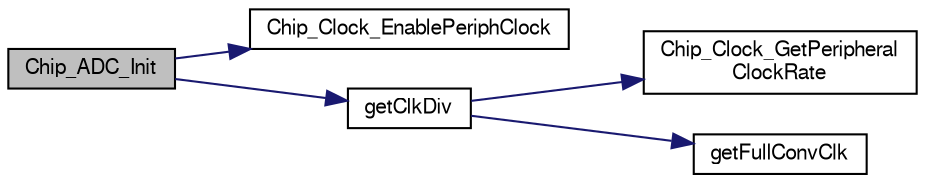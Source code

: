 digraph "Chip_ADC_Init"
{
  edge [fontname="FreeSans",fontsize="10",labelfontname="FreeSans",labelfontsize="10"];
  node [fontname="FreeSans",fontsize="10",shape=record];
  rankdir="LR";
  Node1 [label="Chip_ADC_Init",height=0.2,width=0.4,color="black", fillcolor="grey75", style="filled", fontcolor="black"];
  Node1 -> Node2 [color="midnightblue",fontsize="10",style="solid"];
  Node2 [label="Chip_Clock_EnablePeriphClock",height=0.2,width=0.4,color="black", fillcolor="white", style="filled",URL="$group__CLOCK__17XX__40XX.html#gac63024a1f928ba359c4f4cac7e48fe39",tooltip="Enables power and clocking for a peripheral. "];
  Node1 -> Node3 [color="midnightblue",fontsize="10",style="solid"];
  Node3 [label="getClkDiv",height=0.2,width=0.4,color="black", fillcolor="white", style="filled",URL="$adc__17xx__40xx_8c.html#a4f05dad648b8fb141b7454037c1a96e5"];
  Node3 -> Node4 [color="midnightblue",fontsize="10",style="solid"];
  Node4 [label="Chip_Clock_GetPeripheral\lClockRate",height=0.2,width=0.4,color="black", fillcolor="white", style="filled",URL="$group__CLOCK__17XX__40XX.html#ga9c2bc86c857119426aa6a724c12a6f42",tooltip="Returns clock rate for a peripheral (from peripheral clock) "];
  Node3 -> Node5 [color="midnightblue",fontsize="10",style="solid"];
  Node5 [label="getFullConvClk",height=0.2,width=0.4,color="black", fillcolor="white", style="filled",URL="$adc__17xx__40xx_8c.html#a4f78d83197621aba61146de0d2ac07ad"];
}
